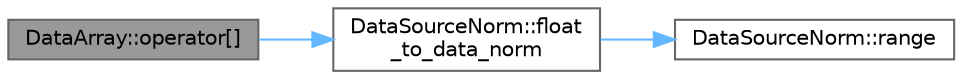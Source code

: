 digraph "DataArray::operator[]"
{
 // LATEX_PDF_SIZE
  bgcolor="transparent";
  edge [fontname=Helvetica,fontsize=10,labelfontname=Helvetica,labelfontsize=10];
  node [fontname=Helvetica,fontsize=10,shape=box,height=0.2,width=0.4];
  rankdir="LR";
  Node1 [label="DataArray::operator[]",height=0.2,width=0.4,color="gray40", fillcolor="grey60", style="filled", fontcolor="black",tooltip="Returns the data point at specified location idx."];
  Node1 -> Node2 [color="steelblue1",style="solid"];
  Node2 [label="DataSourceNorm::float\l_to_data_norm",height=0.2,width=0.4,color="grey40", fillcolor="white", style="filled",URL="$class_data_source_norm.html#ad850df1f939b2043ab5659cd3e259bfd",tooltip="Utility function to return a DataNorm from a float value."];
  Node2 -> Node3 [color="steelblue1",style="solid"];
  Node3 [label="DataSourceNorm::range",height=0.2,width=0.4,color="grey40", fillcolor="white", style="filled",URL="$class_data_source_norm.html#a783cda59fbe99f223bae998f223aaf83",tooltip="Return the range of the DataNorm data point."];
}
